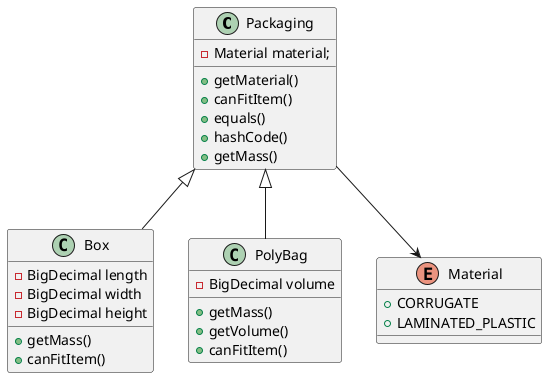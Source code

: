 @startuml
'https://plantuml.com/class-diagram

class Packaging
class Box
class PolyBag
enum Material


Packaging <|-- Box
Packaging <|-- PolyBag
Packaging --> Material

class Box {
    -BigDecimal length
    -BigDecimal width
    -BigDecimal height
    +getMass()
    +canFitItem()
}

class Packaging {
    -Material material;
    +getMaterial()
    +canFitItem()
    +equals()
    +hashCode()
    +getMass()
}

class PolyBag {
    -BigDecimal volume
    +getMass()
    +getVolume()
    +canFitItem()
}

enum Material {
    + CORRUGATE
    + LAMINATED_PLASTIC
}


@enduml